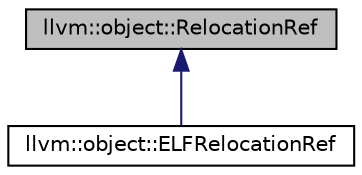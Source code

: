 digraph "llvm::object::RelocationRef"
{
 // LATEX_PDF_SIZE
  bgcolor="transparent";
  edge [fontname="Helvetica",fontsize="10",labelfontname="Helvetica",labelfontsize="10"];
  node [fontname="Helvetica",fontsize="10",shape=record];
  Node1 [label="llvm::object::RelocationRef",height=0.2,width=0.4,color="black", fillcolor="grey75", style="filled", fontcolor="black",tooltip="This is a value type class that represents a single relocation in the list of relocations in the obje..."];
  Node1 -> Node2 [dir="back",color="midnightblue",fontsize="10",style="solid",fontname="Helvetica"];
  Node2 [label="llvm::object::ELFRelocationRef",height=0.2,width=0.4,color="black",URL="$classllvm_1_1object_1_1ELFRelocationRef.html",tooltip=" "];
}
